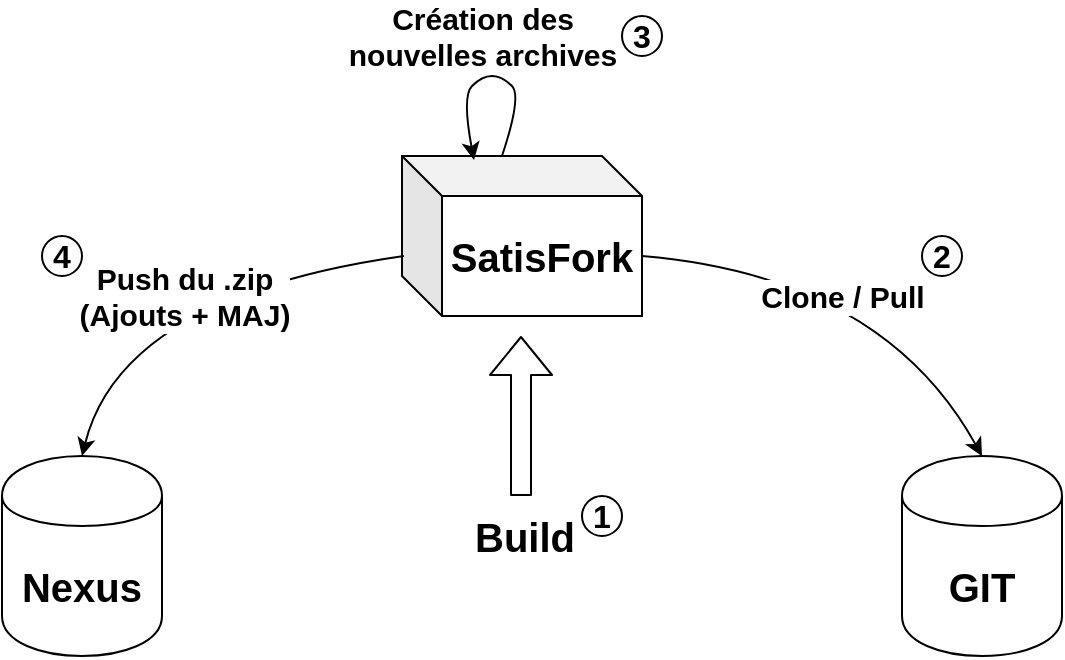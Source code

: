 <mxfile version="10.5.9"><diagram name="Page-1" id="c37626ed-c26b-45fb-9056-f9ebc6bb27b6"><mxGraphModel dx="852" dy="624" grid="1" gridSize="10" guides="1" tooltips="1" connect="1" arrows="1" fold="1" page="1" pageScale="1" pageWidth="1100" pageHeight="850" background="#ffffff" math="0" shadow="0"><root><mxCell id="0"/><mxCell id="1" parent="0"/><mxCell id="cFU1xaQx0esy-QcWjnzz-1" value="&lt;font style=&quot;font-size: 20px&quot;&gt;&lt;b&gt;SatisFork&lt;/b&gt;&lt;/font&gt;" style="shape=cube;whiteSpace=wrap;html=1;boundedLbl=1;backgroundOutline=1;darkOpacity=0.05;darkOpacity2=0.1;" parent="1" vertex="1"><mxGeometry x="480" y="100" width="120" height="80" as="geometry"/></mxCell><mxCell id="cFU1xaQx0esy-QcWjnzz-5" value="&lt;b&gt;&lt;font style=&quot;font-size: 20px&quot;&gt;Nexus&lt;/font&gt;&lt;/b&gt;" style="shape=cylinder;whiteSpace=wrap;html=1;boundedLbl=1;backgroundOutline=1;" parent="1" vertex="1"><mxGeometry x="280" y="250" width="80" height="100" as="geometry"/></mxCell><mxCell id="cFU1xaQx0esy-QcWjnzz-6" value="&lt;b&gt;&lt;font style=&quot;font-size: 20px&quot;&gt;GIT&lt;/font&gt;&lt;/b&gt;" style="shape=cylinder;whiteSpace=wrap;html=1;boundedLbl=1;backgroundOutline=1;" parent="1" vertex="1"><mxGeometry x="730" y="250" width="80" height="100" as="geometry"/></mxCell><mxCell id="cFU1xaQx0esy-QcWjnzz-9" value="" style="shape=flexArrow;endArrow=classic;html=1;entryX=0;entryY=0;entryDx=70;entryDy=80;entryPerimeter=0;" parent="1" edge="1"><mxGeometry width="50" height="50" relative="1" as="geometry"><mxPoint x="539.5" y="270" as="sourcePoint"/><mxPoint x="539.5" y="190" as="targetPoint"/></mxGeometry></mxCell><mxCell id="cFU1xaQx0esy-QcWjnzz-10" value="&lt;font style=&quot;font-size: 20px&quot;&gt;Build&lt;/font&gt;" style="text;html=1;resizable=0;points=[];align=center;verticalAlign=middle;labelBackgroundColor=#ffffff;fontStyle=1" parent="cFU1xaQx0esy-QcWjnzz-9" vertex="1" connectable="0"><mxGeometry x="-0.329" relative="1" as="geometry"><mxPoint x="1" y="47" as="offset"/></mxGeometry></mxCell><mxCell id="cFU1xaQx0esy-QcWjnzz-17" value="" style="curved=1;endArrow=classic;html=1;fontSize=15;entryX=0.5;entryY=0;entryDx=0;entryDy=0;exitX=0;exitY=0;exitDx=120.0;exitDy=50;exitPerimeter=0;" parent="1" source="cFU1xaQx0esy-QcWjnzz-1" target="cFU1xaQx0esy-QcWjnzz-6" edge="1"><mxGeometry width="50" height="50" relative="1" as="geometry"><mxPoint x="270" y="700" as="sourcePoint"/><mxPoint x="320" y="650" as="targetPoint"/><Array as="points"><mxPoint x="720" y="160"/></Array></mxGeometry></mxCell><mxCell id="cFU1xaQx0esy-QcWjnzz-18" value="Clone / Pull" style="text;html=1;resizable=0;points=[];align=center;verticalAlign=middle;labelBackgroundColor=#ffffff;fontSize=15;fontStyle=1" parent="cFU1xaQx0esy-QcWjnzz-17" vertex="1" connectable="0"><mxGeometry x="-0.327" y="45" relative="1" as="geometry"><mxPoint x="21" y="58.5" as="offset"/></mxGeometry></mxCell><mxCell id="cFU1xaQx0esy-QcWjnzz-20" value="" style="curved=1;endArrow=classic;html=1;fontSize=15;entryX=0.3;entryY=0.025;entryDx=0;entryDy=0;entryPerimeter=0;exitX=0;exitY=0;exitDx=50;exitDy=0;exitPerimeter=0;" parent="1" source="cFU1xaQx0esy-QcWjnzz-1" target="cFU1xaQx0esy-QcWjnzz-1" edge="1"><mxGeometry width="50" height="50" relative="1" as="geometry"><mxPoint x="610" y="70" as="sourcePoint"/><mxPoint x="780.143" y="260.429" as="targetPoint"/><Array as="points"><mxPoint x="540" y="70"/><mxPoint x="530" y="60"/><mxPoint x="520" y="60"/><mxPoint x="510" y="70"/></Array></mxGeometry></mxCell><mxCell id="cFU1xaQx0esy-QcWjnzz-21" value="Création des &lt;br&gt;nouvelles archives" style="text;html=1;resizable=0;points=[];align=center;verticalAlign=middle;labelBackgroundColor=#ffffff;fontSize=15;fontStyle=1" parent="cFU1xaQx0esy-QcWjnzz-20" vertex="1" connectable="0"><mxGeometry x="-0.327" y="45" relative="1" as="geometry"><mxPoint x="13.5" y="-60" as="offset"/></mxGeometry></mxCell><mxCell id="3ZaL_FzTi5EjKCSGo4Eq-2" value="" style="curved=1;endArrow=classic;html=1;fontSize=15;entryX=0.5;entryY=0;entryDx=0;entryDy=0;exitX=0.008;exitY=0.625;exitDx=0;exitDy=0;exitPerimeter=0;" edge="1" parent="1" source="cFU1xaQx0esy-QcWjnzz-1" target="cFU1xaQx0esy-QcWjnzz-5"><mxGeometry width="50" height="50" relative="1" as="geometry"><mxPoint x="430" y="110" as="sourcePoint"/><mxPoint x="780" y="260" as="targetPoint"/><Array as="points"><mxPoint x="340" y="170"/></Array></mxGeometry></mxCell><mxCell id="3ZaL_FzTi5EjKCSGo4Eq-3" value="Push du .zip&lt;br&gt;(Ajouts + MAJ)&lt;br&gt;" style="text;html=1;resizable=0;points=[];align=center;verticalAlign=middle;labelBackgroundColor=#ffffff;fontSize=15;fontStyle=1" vertex="1" connectable="0" parent="3ZaL_FzTi5EjKCSGo4Eq-2"><mxGeometry x="-0.327" y="45" relative="1" as="geometry"><mxPoint x="-42" y="-35" as="offset"/></mxGeometry></mxCell><mxCell id="3ZaL_FzTi5EjKCSGo4Eq-4" value="&lt;b&gt;&lt;font style=&quot;font-size: 16px&quot;&gt;1&lt;/font&gt;&lt;/b&gt;" style="ellipse;whiteSpace=wrap;html=1;aspect=fixed;" vertex="1" parent="1"><mxGeometry x="570" y="270" width="20" height="20" as="geometry"/></mxCell><mxCell id="3ZaL_FzTi5EjKCSGo4Eq-5" value="&lt;b&gt;&lt;font style=&quot;font-size: 16px&quot;&gt;2&lt;/font&gt;&lt;/b&gt;" style="ellipse;whiteSpace=wrap;html=1;aspect=fixed;" vertex="1" parent="1"><mxGeometry x="740" y="140" width="20" height="20" as="geometry"/></mxCell><mxCell id="3ZaL_FzTi5EjKCSGo4Eq-6" value="&lt;b&gt;&lt;font style=&quot;font-size: 16px&quot;&gt;3&lt;/font&gt;&lt;/b&gt;" style="ellipse;whiteSpace=wrap;html=1;aspect=fixed;" vertex="1" parent="1"><mxGeometry x="590" y="30" width="20" height="20" as="geometry"/></mxCell><mxCell id="3ZaL_FzTi5EjKCSGo4Eq-7" value="&lt;b&gt;&lt;font style=&quot;font-size: 16px&quot;&gt;4&lt;/font&gt;&lt;/b&gt;" style="ellipse;whiteSpace=wrap;html=1;aspect=fixed;" vertex="1" parent="1"><mxGeometry x="300" y="140" width="20" height="20" as="geometry"/></mxCell></root></mxGraphModel></diagram></mxfile>